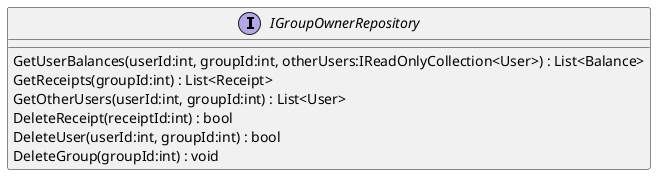 @startuml
interface IGroupOwnerRepository {
    GetUserBalances(userId:int, groupId:int, otherUsers:IReadOnlyCollection<User>) : List<Balance>
    GetReceipts(groupId:int) : List<Receipt>
    GetOtherUsers(userId:int, groupId:int) : List<User>
    DeleteReceipt(receiptId:int) : bool
    DeleteUser(userId:int, groupId:int) : bool
    DeleteGroup(groupId:int) : void
}
@enduml
